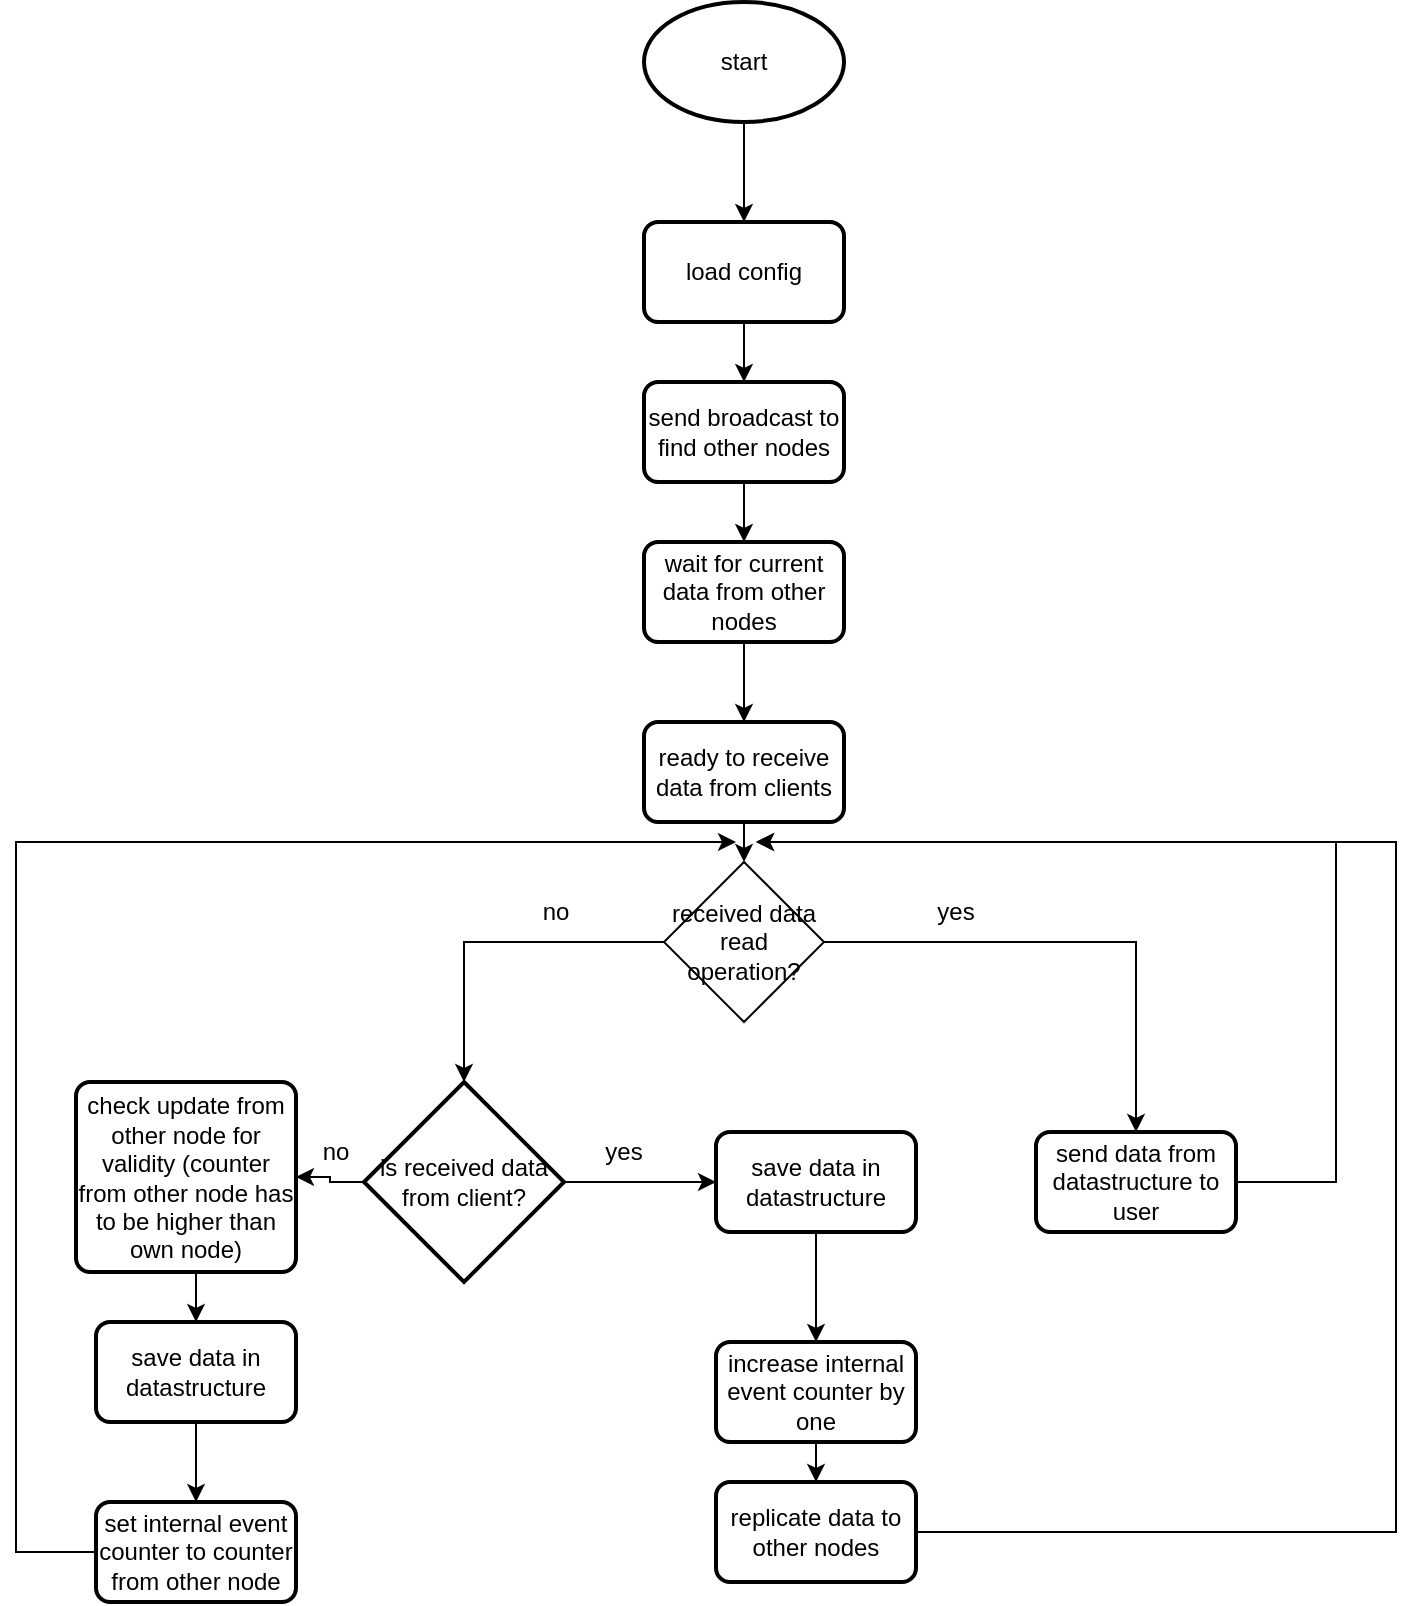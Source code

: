 <mxfile version="21.2.9" type="device">
  <diagram name="Seite-1" id="JxygMyNou2kxu-n5MnHj">
    <mxGraphModel dx="1434" dy="764" grid="1" gridSize="10" guides="1" tooltips="1" connect="1" arrows="1" fold="1" page="1" pageScale="1" pageWidth="827" pageHeight="1169" math="0" shadow="0">
      <root>
        <mxCell id="0" />
        <mxCell id="1" parent="0" />
        <mxCell id="Cn0hjhaH5CFh1ujyDG1Y-3" style="edgeStyle=orthogonalEdgeStyle;rounded=0;orthogonalLoop=1;jettySize=auto;html=1;entryX=0.5;entryY=0;entryDx=0;entryDy=0;" parent="1" source="Cn0hjhaH5CFh1ujyDG1Y-1" target="Cn0hjhaH5CFh1ujyDG1Y-2" edge="1">
          <mxGeometry relative="1" as="geometry" />
        </mxCell>
        <mxCell id="Cn0hjhaH5CFh1ujyDG1Y-1" value="start" style="strokeWidth=2;html=1;shape=mxgraph.flowchart.start_1;whiteSpace=wrap;" parent="1" vertex="1">
          <mxGeometry x="364" y="90" width="100" height="60" as="geometry" />
        </mxCell>
        <mxCell id="Cn0hjhaH5CFh1ujyDG1Y-5" style="edgeStyle=orthogonalEdgeStyle;rounded=0;orthogonalLoop=1;jettySize=auto;html=1;" parent="1" source="Cn0hjhaH5CFh1ujyDG1Y-2" target="Cn0hjhaH5CFh1ujyDG1Y-4" edge="1">
          <mxGeometry relative="1" as="geometry" />
        </mxCell>
        <mxCell id="Cn0hjhaH5CFh1ujyDG1Y-2" value="load config" style="rounded=1;whiteSpace=wrap;html=1;absoluteArcSize=1;arcSize=14;strokeWidth=2;" parent="1" vertex="1">
          <mxGeometry x="364" y="200" width="100" height="50" as="geometry" />
        </mxCell>
        <mxCell id="Cn0hjhaH5CFh1ujyDG1Y-7" style="edgeStyle=orthogonalEdgeStyle;rounded=0;orthogonalLoop=1;jettySize=auto;html=1;" parent="1" source="Cn0hjhaH5CFh1ujyDG1Y-4" target="Cn0hjhaH5CFh1ujyDG1Y-6" edge="1">
          <mxGeometry relative="1" as="geometry" />
        </mxCell>
        <mxCell id="Cn0hjhaH5CFh1ujyDG1Y-4" value="send broadcast to find other nodes" style="rounded=1;whiteSpace=wrap;html=1;absoluteArcSize=1;arcSize=14;strokeWidth=2;" parent="1" vertex="1">
          <mxGeometry x="364" y="280" width="100" height="50" as="geometry" />
        </mxCell>
        <mxCell id="Cn0hjhaH5CFh1ujyDG1Y-9" style="edgeStyle=orthogonalEdgeStyle;rounded=0;orthogonalLoop=1;jettySize=auto;html=1;" parent="1" source="Cn0hjhaH5CFh1ujyDG1Y-6" target="Cn0hjhaH5CFh1ujyDG1Y-8" edge="1">
          <mxGeometry relative="1" as="geometry" />
        </mxCell>
        <mxCell id="Cn0hjhaH5CFh1ujyDG1Y-6" value="wait for current data from other nodes" style="rounded=1;whiteSpace=wrap;html=1;absoluteArcSize=1;arcSize=14;strokeWidth=2;" parent="1" vertex="1">
          <mxGeometry x="364" y="360" width="100" height="50" as="geometry" />
        </mxCell>
        <mxCell id="Cn0hjhaH5CFh1ujyDG1Y-48" style="edgeStyle=elbowEdgeStyle;rounded=0;orthogonalLoop=1;jettySize=auto;html=1;" parent="1" source="Cn0hjhaH5CFh1ujyDG1Y-8" target="Cn0hjhaH5CFh1ujyDG1Y-47" edge="1">
          <mxGeometry relative="1" as="geometry" />
        </mxCell>
        <mxCell id="Cn0hjhaH5CFh1ujyDG1Y-8" value="ready to receive data from clients" style="rounded=1;whiteSpace=wrap;html=1;absoluteArcSize=1;arcSize=14;strokeWidth=2;" parent="1" vertex="1">
          <mxGeometry x="364" y="450" width="100" height="50" as="geometry" />
        </mxCell>
        <mxCell id="Cn0hjhaH5CFh1ujyDG1Y-21" style="edgeStyle=orthogonalEdgeStyle;rounded=0;orthogonalLoop=1;jettySize=auto;html=1;entryX=0;entryY=0.5;entryDx=0;entryDy=0;" parent="1" source="Cn0hjhaH5CFh1ujyDG1Y-16" target="Cn0hjhaH5CFh1ujyDG1Y-22" edge="1">
          <mxGeometry relative="1" as="geometry">
            <mxPoint x="390" y="680" as="targetPoint" />
          </mxGeometry>
        </mxCell>
        <mxCell id="Cn0hjhaH5CFh1ujyDG1Y-33" style="edgeStyle=elbowEdgeStyle;rounded=0;orthogonalLoop=1;jettySize=auto;html=1;entryX=1;entryY=0.5;entryDx=0;entryDy=0;" parent="1" source="Cn0hjhaH5CFh1ujyDG1Y-16" target="Cn0hjhaH5CFh1ujyDG1Y-30" edge="1">
          <mxGeometry relative="1" as="geometry" />
        </mxCell>
        <mxCell id="Cn0hjhaH5CFh1ujyDG1Y-16" value="is received data from client?" style="strokeWidth=2;html=1;shape=mxgraph.flowchart.decision;whiteSpace=wrap;" parent="1" vertex="1">
          <mxGeometry x="224" y="630" width="100" height="100" as="geometry" />
        </mxCell>
        <mxCell id="Cn0hjhaH5CFh1ujyDG1Y-24" style="edgeStyle=orthogonalEdgeStyle;rounded=0;orthogonalLoop=1;jettySize=auto;html=1;" parent="1" source="Cn0hjhaH5CFh1ujyDG1Y-22" target="Cn0hjhaH5CFh1ujyDG1Y-23" edge="1">
          <mxGeometry relative="1" as="geometry" />
        </mxCell>
        <mxCell id="Cn0hjhaH5CFh1ujyDG1Y-22" value="save data in datastructure" style="rounded=1;whiteSpace=wrap;html=1;absoluteArcSize=1;arcSize=14;strokeWidth=2;" parent="1" vertex="1">
          <mxGeometry x="400" y="655" width="100" height="50" as="geometry" />
        </mxCell>
        <mxCell id="Cn0hjhaH5CFh1ujyDG1Y-26" style="edgeStyle=elbowEdgeStyle;rounded=0;orthogonalLoop=1;jettySize=auto;html=1;exitX=1;exitY=0.5;exitDx=0;exitDy=0;" parent="1" source="Cn0hjhaH5CFh1ujyDG1Y-45" edge="1">
          <mxGeometry relative="1" as="geometry">
            <mxPoint x="420" y="510" as="targetPoint" />
            <Array as="points">
              <mxPoint x="740" y="690" />
              <mxPoint x="540" y="600" />
            </Array>
          </mxGeometry>
        </mxCell>
        <mxCell id="Cn0hjhaH5CFh1ujyDG1Y-46" style="edgeStyle=elbowEdgeStyle;rounded=0;orthogonalLoop=1;jettySize=auto;html=1;" parent="1" source="Cn0hjhaH5CFh1ujyDG1Y-23" target="Cn0hjhaH5CFh1ujyDG1Y-45" edge="1">
          <mxGeometry relative="1" as="geometry" />
        </mxCell>
        <mxCell id="Cn0hjhaH5CFh1ujyDG1Y-23" value="increase internal event counter by one" style="rounded=1;whiteSpace=wrap;html=1;absoluteArcSize=1;arcSize=14;strokeWidth=2;" parent="1" vertex="1">
          <mxGeometry x="400" y="760" width="100" height="50" as="geometry" />
        </mxCell>
        <mxCell id="Cn0hjhaH5CFh1ujyDG1Y-27" value="yes" style="text;html=1;strokeColor=none;fillColor=none;align=center;verticalAlign=middle;whiteSpace=wrap;rounded=0;" parent="1" vertex="1">
          <mxGeometry x="324" y="650" width="60" height="30" as="geometry" />
        </mxCell>
        <mxCell id="Cn0hjhaH5CFh1ujyDG1Y-37" style="edgeStyle=elbowEdgeStyle;rounded=0;orthogonalLoop=1;jettySize=auto;html=1;" parent="1" source="Cn0hjhaH5CFh1ujyDG1Y-30" target="Cn0hjhaH5CFh1ujyDG1Y-36" edge="1">
          <mxGeometry relative="1" as="geometry" />
        </mxCell>
        <mxCell id="Cn0hjhaH5CFh1ujyDG1Y-30" value="check update from other node for validity (counter from other node has to be higher than own node)" style="rounded=1;whiteSpace=wrap;html=1;absoluteArcSize=1;arcSize=14;strokeWidth=2;" parent="1" vertex="1">
          <mxGeometry x="80" y="630" width="110" height="95" as="geometry" />
        </mxCell>
        <mxCell id="Cn0hjhaH5CFh1ujyDG1Y-39" style="edgeStyle=elbowEdgeStyle;rounded=0;orthogonalLoop=1;jettySize=auto;html=1;exitX=0;exitY=0.5;exitDx=0;exitDy=0;" parent="1" source="Cn0hjhaH5CFh1ujyDG1Y-43" edge="1">
          <mxGeometry relative="1" as="geometry">
            <mxPoint x="410" y="510" as="targetPoint" />
            <Array as="points">
              <mxPoint x="50" y="600" />
            </Array>
          </mxGeometry>
        </mxCell>
        <mxCell id="Cn0hjhaH5CFh1ujyDG1Y-44" style="edgeStyle=elbowEdgeStyle;rounded=0;orthogonalLoop=1;jettySize=auto;html=1;" parent="1" source="Cn0hjhaH5CFh1ujyDG1Y-36" target="Cn0hjhaH5CFh1ujyDG1Y-43" edge="1">
          <mxGeometry relative="1" as="geometry" />
        </mxCell>
        <mxCell id="Cn0hjhaH5CFh1ujyDG1Y-36" value="save data in datastructure" style="rounded=1;whiteSpace=wrap;html=1;absoluteArcSize=1;arcSize=14;strokeWidth=2;" parent="1" vertex="1">
          <mxGeometry x="90" y="750" width="100" height="50" as="geometry" />
        </mxCell>
        <mxCell id="Cn0hjhaH5CFh1ujyDG1Y-41" value="no" style="text;html=1;strokeColor=none;fillColor=none;align=center;verticalAlign=middle;whiteSpace=wrap;rounded=0;" parent="1" vertex="1">
          <mxGeometry x="180" y="650" width="60" height="30" as="geometry" />
        </mxCell>
        <mxCell id="Cn0hjhaH5CFh1ujyDG1Y-43" value="set internal event counter to counter from other node" style="rounded=1;whiteSpace=wrap;html=1;absoluteArcSize=1;arcSize=14;strokeWidth=2;" parent="1" vertex="1">
          <mxGeometry x="90" y="840" width="100" height="50" as="geometry" />
        </mxCell>
        <mxCell id="Cn0hjhaH5CFh1ujyDG1Y-45" value="replicate data to other nodes" style="rounded=1;whiteSpace=wrap;html=1;absoluteArcSize=1;arcSize=14;strokeWidth=2;" parent="1" vertex="1">
          <mxGeometry x="400" y="830" width="100" height="50" as="geometry" />
        </mxCell>
        <mxCell id="Cn0hjhaH5CFh1ujyDG1Y-49" style="edgeStyle=elbowEdgeStyle;rounded=0;orthogonalLoop=1;jettySize=auto;html=1;entryX=0.5;entryY=0;entryDx=0;entryDy=0;entryPerimeter=0;" parent="1" source="Cn0hjhaH5CFh1ujyDG1Y-47" target="Cn0hjhaH5CFh1ujyDG1Y-16" edge="1">
          <mxGeometry relative="1" as="geometry">
            <Array as="points">
              <mxPoint x="274" y="560" />
            </Array>
          </mxGeometry>
        </mxCell>
        <mxCell id="Cn0hjhaH5CFh1ujyDG1Y-52" style="edgeStyle=elbowEdgeStyle;rounded=0;orthogonalLoop=1;jettySize=auto;html=1;entryX=0.5;entryY=0;entryDx=0;entryDy=0;exitX=1;exitY=0.5;exitDx=0;exitDy=0;" parent="1" source="Cn0hjhaH5CFh1ujyDG1Y-47" target="Cn0hjhaH5CFh1ujyDG1Y-51" edge="1">
          <mxGeometry relative="1" as="geometry">
            <Array as="points">
              <mxPoint x="610" y="600" />
            </Array>
          </mxGeometry>
        </mxCell>
        <mxCell id="Cn0hjhaH5CFh1ujyDG1Y-47" value="received data read operation?" style="rhombus;whiteSpace=wrap;html=1;" parent="1" vertex="1">
          <mxGeometry x="374" y="520" width="80" height="80" as="geometry" />
        </mxCell>
        <mxCell id="Cn0hjhaH5CFh1ujyDG1Y-50" value="no" style="text;html=1;strokeColor=none;fillColor=none;align=center;verticalAlign=middle;whiteSpace=wrap;rounded=0;" parent="1" vertex="1">
          <mxGeometry x="290" y="530" width="60" height="30" as="geometry" />
        </mxCell>
        <mxCell id="Cn0hjhaH5CFh1ujyDG1Y-55" style="edgeStyle=elbowEdgeStyle;rounded=0;orthogonalLoop=1;jettySize=auto;html=1;" parent="1" source="Cn0hjhaH5CFh1ujyDG1Y-51" edge="1">
          <mxGeometry relative="1" as="geometry">
            <mxPoint x="420" y="510" as="targetPoint" />
            <Array as="points">
              <mxPoint x="710" y="600" />
            </Array>
          </mxGeometry>
        </mxCell>
        <mxCell id="Cn0hjhaH5CFh1ujyDG1Y-51" value="send data from datastructure to user" style="rounded=1;whiteSpace=wrap;html=1;absoluteArcSize=1;arcSize=14;strokeWidth=2;" parent="1" vertex="1">
          <mxGeometry x="560" y="655" width="100" height="50" as="geometry" />
        </mxCell>
        <mxCell id="Cn0hjhaH5CFh1ujyDG1Y-53" value="yes" style="text;html=1;strokeColor=none;fillColor=none;align=center;verticalAlign=middle;whiteSpace=wrap;rounded=0;" parent="1" vertex="1">
          <mxGeometry x="490" y="530" width="60" height="30" as="geometry" />
        </mxCell>
      </root>
    </mxGraphModel>
  </diagram>
</mxfile>
